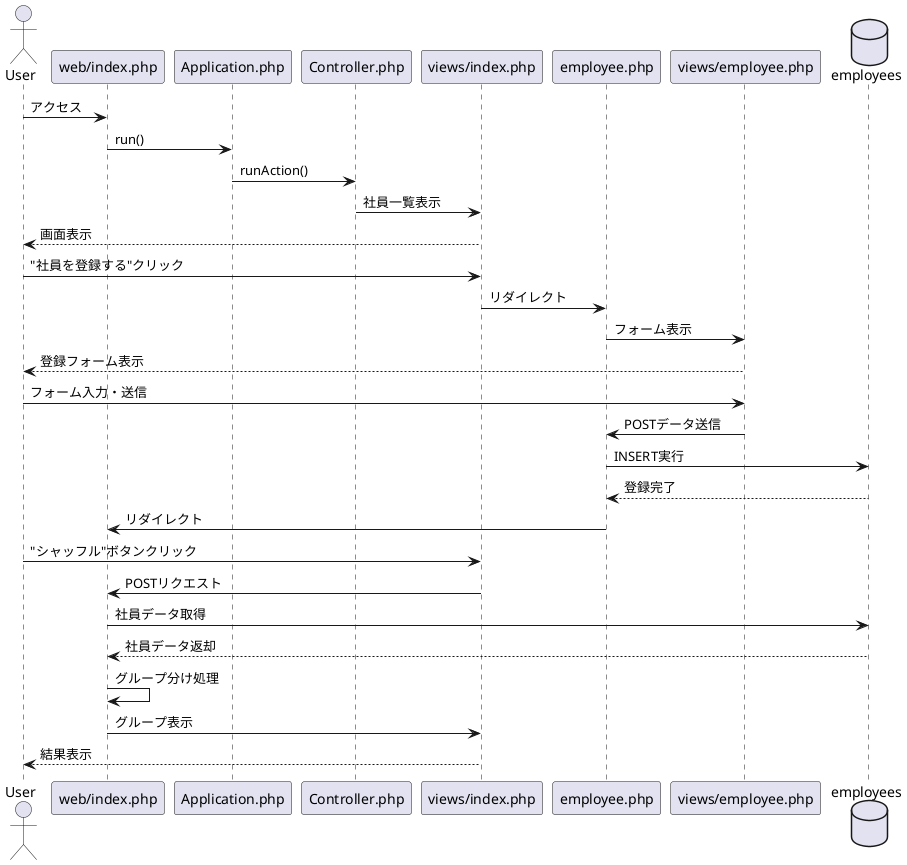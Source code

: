 @startuml
actor User
participant "web/index.php" as Index
participant "Application.php" as App
participant "Controller.php" as Controller
participant "views/index.php" as IndexView
participant "employee.php" as Employee
participant "views/employee.php" as EmployeeView
database "employees" as DB

' 初期表示
User -> Index: アクセス
Index -> App: run()
App -> Controller: runAction()
Controller -> IndexView: 社員一覧表示
IndexView --> User: 画面表示

' 社員登録
User -> IndexView: "社員を登録する"クリック
IndexView -> Employee: リダイレクト
Employee -> EmployeeView: フォーム表示
EmployeeView --> User: 登録フォーム表示

User -> EmployeeView: フォーム入力・送信
EmployeeView -> Employee: POSTデータ送信
Employee -> DB: INSERT実行
DB --> Employee: 登録完了
Employee -> Index: リダイレクト

' シャッフル
User -> IndexView: "シャッフル"ボタンクリック
IndexView -> Index: POSTリクエスト
Index -> DB: 社員データ取得
DB --> Index: 社員データ返却
Index -> Index: グループ分け処理
Index -> IndexView: グループ表示
IndexView --> User: 結果表示

@enduml
